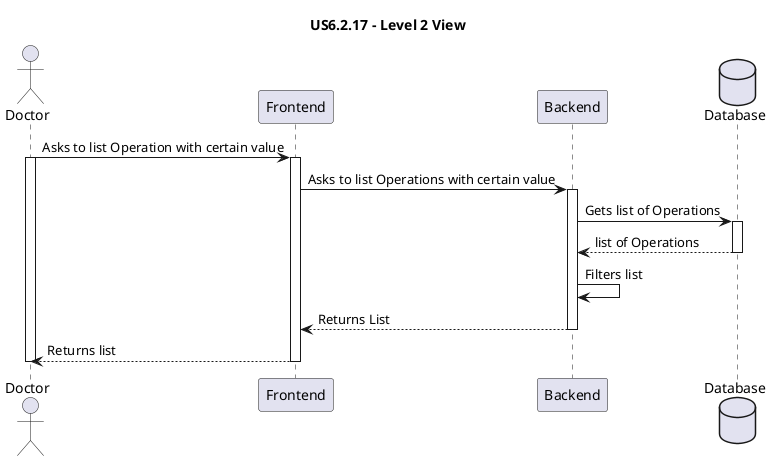' 
' User Story: As a **Doctor**, I want to list/search operation requisitions, so that I see the details, edit, and remove operation requisitions
'
' Acceptance Criteria:
' 
' - Doctors can **search operations** fro some value.
' - The system displays search results in a list view with value entered.
' - Doctors can **select an operation from the list** to edit or delete the patient record.

@startuml

title US6.2.17 - Level 2 View

actor Doctor as U
participant "Frontend" as web
participant "Backend" as api
database "Database" as db

U -> web : Asks to list Operation with certain value
activate U
activate web
web -> api : Asks to list Operations with certain value
activate api

api -> db : Gets list of Operations
activate db
db --> api : list of Operations
deactivate db
api -> api : Filters list
api --> web : Returns List
deactivate api
web --> U : Returns list
deactivate web
deactivate U



@enduml